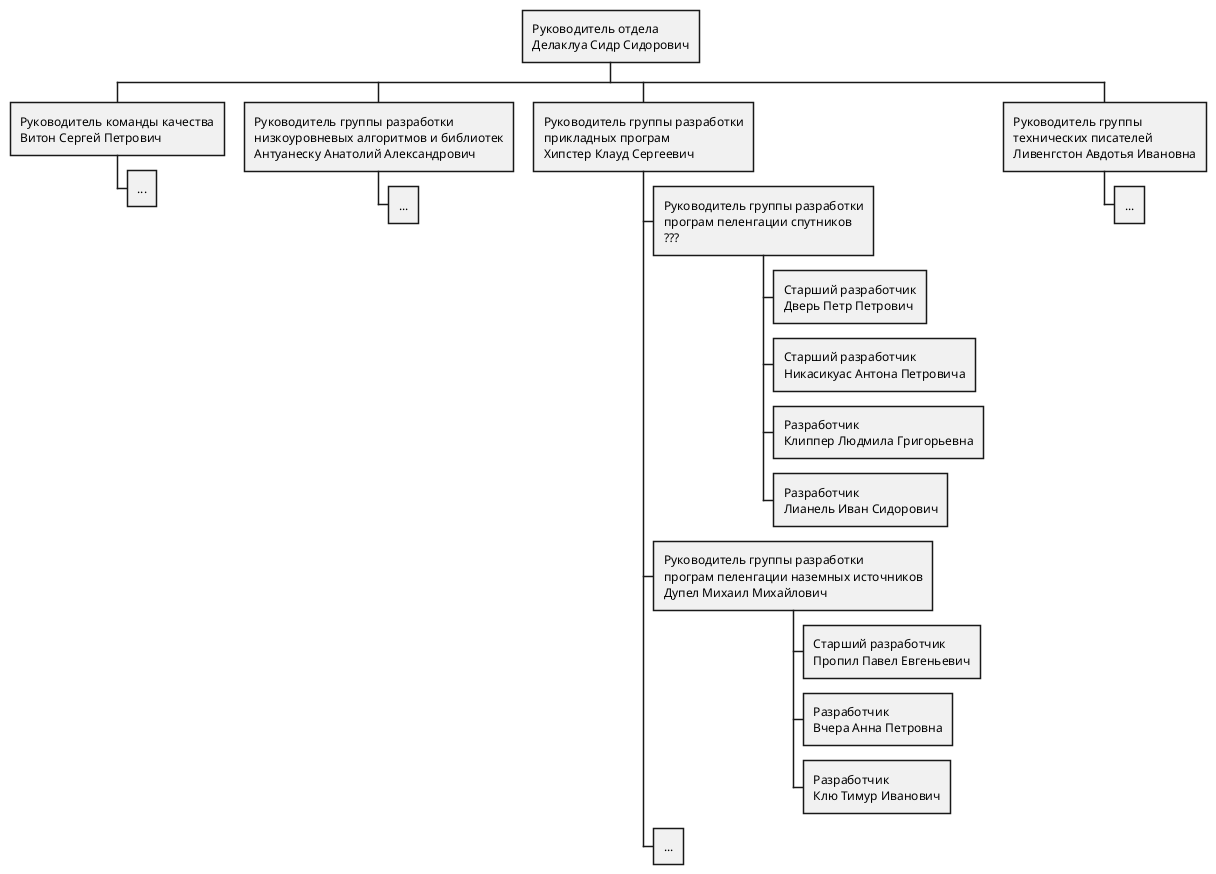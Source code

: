 @startwbs
* Руководитель отдела\nДелаклуа Сидр Сидорович
** Руководитель команды качества\nВитон Сергей Петрович
*** ...
** Руководитель группы разработки\nнизкоуровневых алгоритмов и библиотек\nАнтуанеску Анатолий Александрович
*** ...
** Руководитель группы разработки\nприкладных програм\nХипстер Клауд Сергеевич
*** Руководитель группы разработки\nпрограм пеленгации спутников\n???
**** Старший разработчик\nДверь Петр Петрович
**** Старший разработчик\nНикасикуас Антона Петровича
**** Разработчик\nКлиппер Людмила Григорьевна
**** Разработчик\nЛианель Иван Сидорович
*** Руководитель группы разработки\nпрограм пеленгации наземных источников\nДупел Михаил Михайлович
**** Старший разработчик\nПропил Павел Евгеньевич
**** Разработчик\nВчера Анна Петровна
**** Разработчик\nКлю Тимур Иванович
*** ...
** Руководитель группы\nтехнических писателей\nЛивенгстон Авдотья Ивановна
*** ...
@endwbs